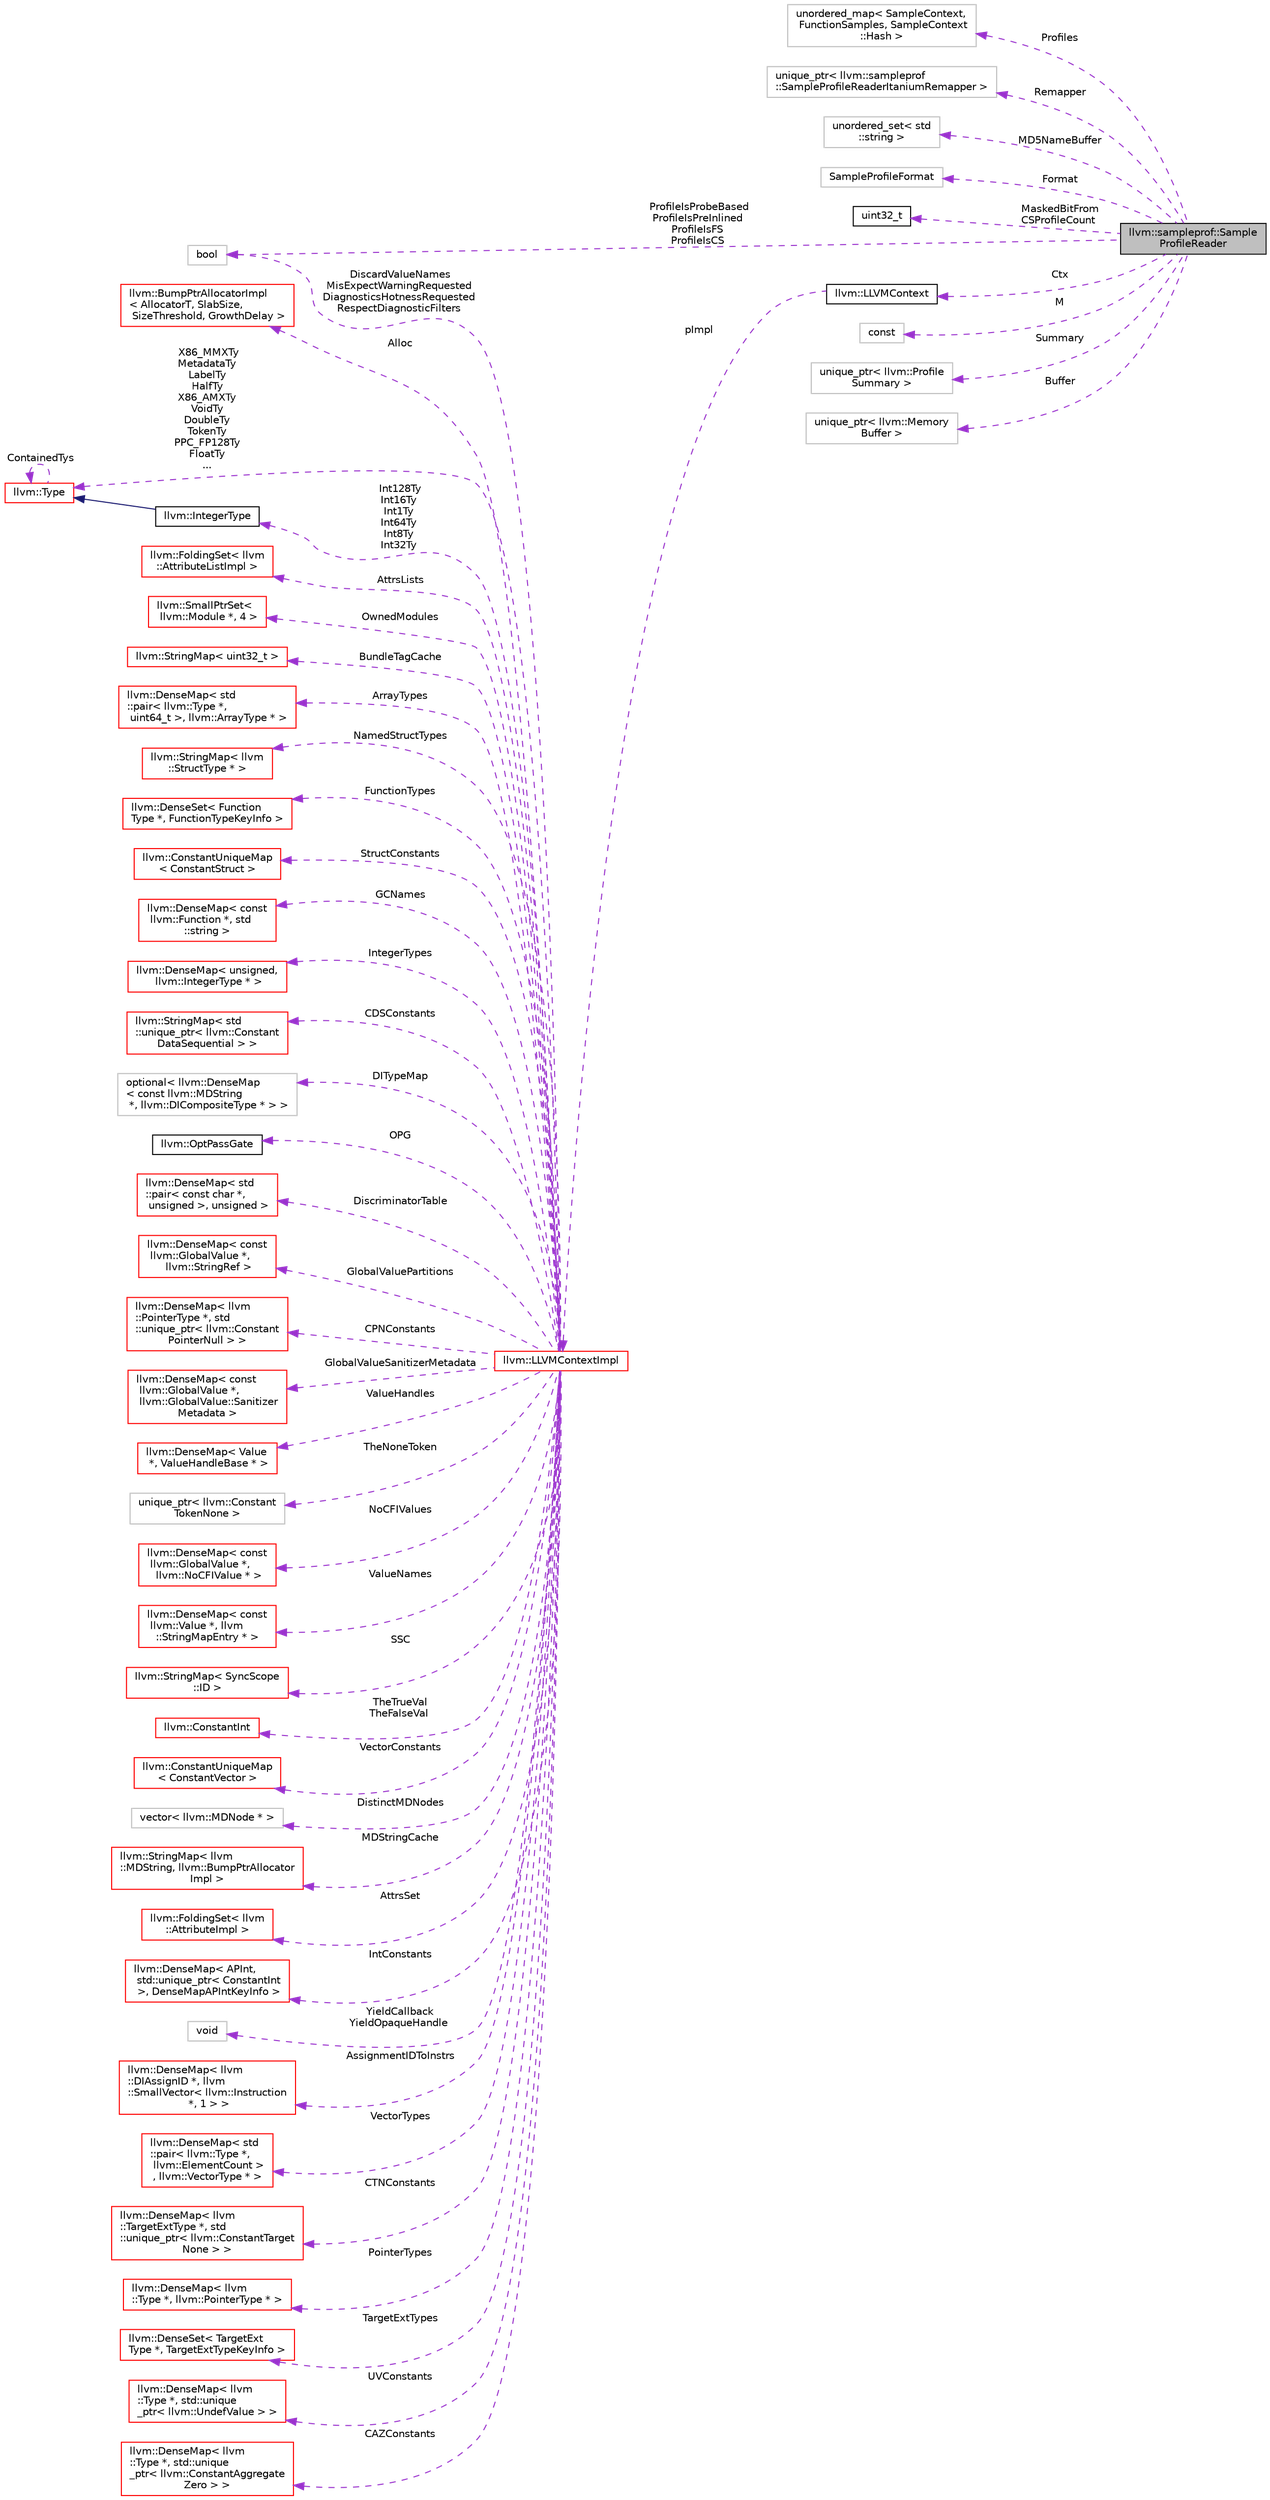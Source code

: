 digraph "llvm::sampleprof::SampleProfileReader"
{
 // LATEX_PDF_SIZE
  bgcolor="transparent";
  edge [fontname="Helvetica",fontsize="10",labelfontname="Helvetica",labelfontsize="10"];
  node [fontname="Helvetica",fontsize="10",shape=record];
  rankdir="LR";
  Node1 [label="llvm::sampleprof::Sample\lProfileReader",height=0.2,width=0.4,color="black", fillcolor="grey75", style="filled", fontcolor="black",tooltip="Sample-based profile reader."];
  Node2 -> Node1 [dir="back",color="darkorchid3",fontsize="10",style="dashed",label=" Profiles" ,fontname="Helvetica"];
  Node2 [label="unordered_map\< SampleContext,\l FunctionSamples, SampleContext\l::Hash \>",height=0.2,width=0.4,color="grey75",tooltip=" "];
  Node3 -> Node1 [dir="back",color="darkorchid3",fontsize="10",style="dashed",label=" Remapper" ,fontname="Helvetica"];
  Node3 [label="unique_ptr\< llvm::sampleprof\l::SampleProfileReaderItaniumRemapper \>",height=0.2,width=0.4,color="grey75",tooltip=" "];
  Node4 -> Node1 [dir="back",color="darkorchid3",fontsize="10",style="dashed",label=" MD5NameBuffer" ,fontname="Helvetica"];
  Node4 [label="unordered_set\< std\l::string \>",height=0.2,width=0.4,color="grey75",tooltip=" "];
  Node5 -> Node1 [dir="back",color="darkorchid3",fontsize="10",style="dashed",label=" Format" ,fontname="Helvetica"];
  Node5 [label="SampleProfileFormat",height=0.2,width=0.4,color="grey75",tooltip=" "];
  Node6 -> Node1 [dir="back",color="darkorchid3",fontsize="10",style="dashed",label=" MaskedBitFrom\nCSProfileCount" ,fontname="Helvetica"];
  Node6 [label="uint32_t",height=0.2,width=0.4,color="black",URL="$classuint32__t.html",tooltip=" "];
  Node7 -> Node1 [dir="back",color="darkorchid3",fontsize="10",style="dashed",label=" ProfileIsProbeBased\nProfileIsPreInlined\nProfileIsFS\nProfileIsCS" ,fontname="Helvetica"];
  Node7 [label="bool",height=0.2,width=0.4,color="grey75",tooltip=" "];
  Node8 -> Node1 [dir="back",color="darkorchid3",fontsize="10",style="dashed",label=" Ctx" ,fontname="Helvetica"];
  Node8 [label="llvm::LLVMContext",height=0.2,width=0.4,color="black",URL="$classllvm_1_1LLVMContext.html",tooltip="This is an important class for using LLVM in a threaded context."];
  Node9 -> Node8 [dir="back",color="darkorchid3",fontsize="10",style="dashed",label=" pImpl" ,fontname="Helvetica"];
  Node9 [label="llvm::LLVMContextImpl",height=0.2,width=0.4,color="red",URL="$classllvm_1_1LLVMContextImpl.html",tooltip=" "];
  Node10 -> Node9 [dir="back",color="darkorchid3",fontsize="10",style="dashed",label=" Alloc" ,fontname="Helvetica"];
  Node10 [label="llvm::BumpPtrAllocatorImpl\l\< AllocatorT, SlabSize,\l SizeThreshold, GrowthDelay \>",height=0.2,width=0.4,color="red",URL="$classllvm_1_1BumpPtrAllocatorImpl.html",tooltip="Allocate memory in an ever growing pool, as if by bump-pointer."];
  Node18 -> Node9 [dir="back",color="darkorchid3",fontsize="10",style="dashed",label=" X86_MMXTy\nMetadataTy\nLabelTy\nHalfTy\nX86_AMXTy\nVoidTy\nDoubleTy\nTokenTy\nPPC_FP128Ty\nFloatTy\n..." ,fontname="Helvetica"];
  Node18 [label="llvm::Type",height=0.2,width=0.4,color="red",URL="$classllvm_1_1Type.html",tooltip="The instances of the Type class are immutable: once they are created, they are never changed."];
  Node18 -> Node18 [dir="back",color="darkorchid3",fontsize="10",style="dashed",label=" ContainedTys" ,fontname="Helvetica"];
  Node20 -> Node9 [dir="back",color="darkorchid3",fontsize="10",style="dashed",label=" AttrsLists" ,fontname="Helvetica"];
  Node20 [label="llvm::FoldingSet\< llvm\l::AttributeListImpl \>",height=0.2,width=0.4,color="red",URL="$classllvm_1_1FoldingSet.html",tooltip=" "];
  Node27 -> Node9 [dir="back",color="darkorchid3",fontsize="10",style="dashed",label=" OwnedModules" ,fontname="Helvetica"];
  Node27 [label="llvm::SmallPtrSet\<\l llvm::Module *, 4 \>",height=0.2,width=0.4,color="red",URL="$classllvm_1_1SmallPtrSet.html",tooltip=" "];
  Node34 -> Node9 [dir="back",color="darkorchid3",fontsize="10",style="dashed",label=" BundleTagCache" ,fontname="Helvetica"];
  Node34 [label="llvm::StringMap\< uint32_t \>",height=0.2,width=0.4,color="red",URL="$classllvm_1_1StringMap.html",tooltip=" "];
  Node39 -> Node9 [dir="back",color="darkorchid3",fontsize="10",style="dashed",label=" ArrayTypes" ,fontname="Helvetica"];
  Node39 [label="llvm::DenseMap\< std\l::pair\< llvm::Type *,\l uint64_t \>, llvm::ArrayType * \>",height=0.2,width=0.4,color="red",URL="$classllvm_1_1DenseMap.html",tooltip=" "];
  Node44 -> Node9 [dir="back",color="darkorchid3",fontsize="10",style="dashed",label=" NamedStructTypes" ,fontname="Helvetica"];
  Node44 [label="llvm::StringMap\< llvm\l::StructType * \>",height=0.2,width=0.4,color="red",URL="$classllvm_1_1StringMap.html",tooltip=" "];
  Node45 -> Node9 [dir="back",color="darkorchid3",fontsize="10",style="dashed",label=" FunctionTypes" ,fontname="Helvetica"];
  Node45 [label="llvm::DenseSet\< Function\lType *, FunctionTypeKeyInfo \>",height=0.2,width=0.4,color="red",URL="$classllvm_1_1DenseSet.html",tooltip=" "];
  Node50 -> Node9 [dir="back",color="darkorchid3",fontsize="10",style="dashed",label=" StructConstants" ,fontname="Helvetica"];
  Node50 [label="llvm::ConstantUniqueMap\l\< ConstantStruct \>",height=0.2,width=0.4,color="red",URL="$classllvm_1_1ConstantUniqueMap.html",tooltip=" "];
  Node52 -> Node9 [dir="back",color="darkorchid3",fontsize="10",style="dashed",label=" GCNames" ,fontname="Helvetica"];
  Node52 [label="llvm::DenseMap\< const\l llvm::Function *, std\l::string \>",height=0.2,width=0.4,color="red",URL="$classllvm_1_1DenseMap.html",tooltip=" "];
  Node54 -> Node9 [dir="back",color="darkorchid3",fontsize="10",style="dashed",label=" IntegerTypes" ,fontname="Helvetica"];
  Node54 [label="llvm::DenseMap\< unsigned,\l llvm::IntegerType * \>",height=0.2,width=0.4,color="red",URL="$classllvm_1_1DenseMap.html",tooltip=" "];
  Node56 -> Node9 [dir="back",color="darkorchid3",fontsize="10",style="dashed",label=" CDSConstants" ,fontname="Helvetica"];
  Node56 [label="llvm::StringMap\< std\l::unique_ptr\< llvm::Constant\lDataSequential \> \>",height=0.2,width=0.4,color="red",URL="$classllvm_1_1StringMap.html",tooltip=" "];
  Node57 -> Node9 [dir="back",color="darkorchid3",fontsize="10",style="dashed",label=" DITypeMap" ,fontname="Helvetica"];
  Node57 [label="optional\< llvm::DenseMap\l\< const llvm::MDString\l *, llvm::DICompositeType * \> \>",height=0.2,width=0.4,color="grey75",tooltip=" "];
  Node58 -> Node9 [dir="back",color="darkorchid3",fontsize="10",style="dashed",label=" OPG" ,fontname="Helvetica"];
  Node58 [label="llvm::OptPassGate",height=0.2,width=0.4,color="black",URL="$classllvm_1_1OptPassGate.html",tooltip="Extensions to this class implement mechanisms to disable passes and individual optimizations at compi..."];
  Node59 -> Node9 [dir="back",color="darkorchid3",fontsize="10",style="dashed",label=" DiscriminatorTable" ,fontname="Helvetica"];
  Node59 [label="llvm::DenseMap\< std\l::pair\< const char *,\l unsigned \>, unsigned \>",height=0.2,width=0.4,color="red",URL="$classllvm_1_1DenseMap.html",tooltip=" "];
  Node61 -> Node9 [dir="back",color="darkorchid3",fontsize="10",style="dashed",label=" GlobalValuePartitions" ,fontname="Helvetica"];
  Node61 [label="llvm::DenseMap\< const\l llvm::GlobalValue *,\l llvm::StringRef \>",height=0.2,width=0.4,color="red",URL="$classllvm_1_1DenseMap.html",tooltip=" "];
  Node63 -> Node9 [dir="back",color="darkorchid3",fontsize="10",style="dashed",label=" CPNConstants" ,fontname="Helvetica"];
  Node63 [label="llvm::DenseMap\< llvm\l::PointerType *, std\l::unique_ptr\< llvm::Constant\lPointerNull \> \>",height=0.2,width=0.4,color="red",URL="$classllvm_1_1DenseMap.html",tooltip=" "];
  Node65 -> Node9 [dir="back",color="darkorchid3",fontsize="10",style="dashed",label=" GlobalValueSanitizerMetadata" ,fontname="Helvetica"];
  Node65 [label="llvm::DenseMap\< const\l llvm::GlobalValue *,\l llvm::GlobalValue::Sanitizer\lMetadata \>",height=0.2,width=0.4,color="red",URL="$classllvm_1_1DenseMap.html",tooltip=" "];
  Node67 -> Node9 [dir="back",color="darkorchid3",fontsize="10",style="dashed",label=" ValueHandles" ,fontname="Helvetica"];
  Node67 [label="llvm::DenseMap\< Value\l *, ValueHandleBase * \>",height=0.2,width=0.4,color="red",URL="$classllvm_1_1DenseMap.html",tooltip=" "];
  Node69 -> Node9 [dir="back",color="darkorchid3",fontsize="10",style="dashed",label=" TheNoneToken" ,fontname="Helvetica"];
  Node69 [label="unique_ptr\< llvm::Constant\lTokenNone \>",height=0.2,width=0.4,color="grey75",tooltip=" "];
  Node70 -> Node9 [dir="back",color="darkorchid3",fontsize="10",style="dashed",label=" NoCFIValues" ,fontname="Helvetica"];
  Node70 [label="llvm::DenseMap\< const\l llvm::GlobalValue *,\l llvm::NoCFIValue * \>",height=0.2,width=0.4,color="red",URL="$classllvm_1_1DenseMap.html",tooltip=" "];
  Node72 -> Node9 [dir="back",color="darkorchid3",fontsize="10",style="dashed",label=" ValueNames" ,fontname="Helvetica"];
  Node72 [label="llvm::DenseMap\< const\l llvm::Value *, llvm\l::StringMapEntry * \>",height=0.2,width=0.4,color="red",URL="$classllvm_1_1DenseMap.html",tooltip=" "];
  Node74 -> Node9 [dir="back",color="darkorchid3",fontsize="10",style="dashed",label=" SSC" ,fontname="Helvetica"];
  Node74 [label="llvm::StringMap\< SyncScope\l::ID \>",height=0.2,width=0.4,color="red",URL="$classllvm_1_1StringMap.html",tooltip=" "];
  Node75 -> Node9 [dir="back",color="darkorchid3",fontsize="10",style="dashed",label=" TheTrueVal\nTheFalseVal" ,fontname="Helvetica"];
  Node75 [label="llvm::ConstantInt",height=0.2,width=0.4,color="red",URL="$classllvm_1_1ConstantInt.html",tooltip="This is the shared class of boolean and integer constants."];
  Node81 -> Node9 [dir="back",color="darkorchid3",fontsize="10",style="dashed",label=" VectorConstants" ,fontname="Helvetica"];
  Node81 [label="llvm::ConstantUniqueMap\l\< ConstantVector \>",height=0.2,width=0.4,color="red",URL="$classllvm_1_1ConstantUniqueMap.html",tooltip=" "];
  Node82 -> Node9 [dir="back",color="darkorchid3",fontsize="10",style="dashed",label=" DistinctMDNodes" ,fontname="Helvetica"];
  Node82 [label="vector\< llvm::MDNode * \>",height=0.2,width=0.4,color="grey75",tooltip=" "];
  Node83 -> Node9 [dir="back",color="darkorchid3",fontsize="10",style="dashed",label=" MDStringCache" ,fontname="Helvetica"];
  Node83 [label="llvm::StringMap\< llvm\l::MDString, llvm::BumpPtrAllocator\lImpl \>",height=0.2,width=0.4,color="red",URL="$classllvm_1_1StringMap.html",tooltip=" "];
  Node85 -> Node9 [dir="back",color="darkorchid3",fontsize="10",style="dashed",label=" AttrsSet" ,fontname="Helvetica"];
  Node85 [label="llvm::FoldingSet\< llvm\l::AttributeImpl \>",height=0.2,width=0.4,color="red",URL="$classllvm_1_1FoldingSet.html",tooltip=" "];
  Node87 -> Node9 [dir="back",color="darkorchid3",fontsize="10",style="dashed",label=" IntConstants" ,fontname="Helvetica"];
  Node87 [label="llvm::DenseMap\< APInt,\l std::unique_ptr\< ConstantInt\l \>, DenseMapAPIntKeyInfo \>",height=0.2,width=0.4,color="red",URL="$classllvm_1_1DenseMap.html",tooltip=" "];
  Node23 -> Node9 [dir="back",color="darkorchid3",fontsize="10",style="dashed",label=" YieldCallback\nYieldOpaqueHandle" ,fontname="Helvetica"];
  Node23 [label="void",height=0.2,width=0.4,color="grey75",tooltip=" "];
  Node89 -> Node9 [dir="back",color="darkorchid3",fontsize="10",style="dashed",label=" AssignmentIDToInstrs" ,fontname="Helvetica"];
  Node89 [label="llvm::DenseMap\< llvm\l::DIAssignID *, llvm\l::SmallVector\< llvm::Instruction\l *, 1 \> \>",height=0.2,width=0.4,color="red",URL="$classllvm_1_1DenseMap.html",tooltip=" "];
  Node91 -> Node9 [dir="back",color="darkorchid3",fontsize="10",style="dashed",label=" VectorTypes" ,fontname="Helvetica"];
  Node91 [label="llvm::DenseMap\< std\l::pair\< llvm::Type *,\l llvm::ElementCount \>\l, llvm::VectorType * \>",height=0.2,width=0.4,color="red",URL="$classllvm_1_1DenseMap.html",tooltip=" "];
  Node93 -> Node9 [dir="back",color="darkorchid3",fontsize="10",style="dashed",label=" CTNConstants" ,fontname="Helvetica"];
  Node93 [label="llvm::DenseMap\< llvm\l::TargetExtType *, std\l::unique_ptr\< llvm::ConstantTarget\lNone \> \>",height=0.2,width=0.4,color="red",URL="$classllvm_1_1DenseMap.html",tooltip=" "];
  Node95 -> Node9 [dir="back",color="darkorchid3",fontsize="10",style="dashed",label=" PointerTypes" ,fontname="Helvetica"];
  Node95 [label="llvm::DenseMap\< llvm\l::Type *, llvm::PointerType * \>",height=0.2,width=0.4,color="red",URL="$classllvm_1_1DenseMap.html",tooltip=" "];
  Node97 -> Node9 [dir="back",color="darkorchid3",fontsize="10",style="dashed",label=" TargetExtTypes" ,fontname="Helvetica"];
  Node97 [label="llvm::DenseSet\< TargetExt\lType *, TargetExtTypeKeyInfo \>",height=0.2,width=0.4,color="red",URL="$classllvm_1_1DenseSet.html",tooltip=" "];
  Node99 -> Node9 [dir="back",color="darkorchid3",fontsize="10",style="dashed",label=" Int128Ty\nInt16Ty\nInt1Ty\nInt64Ty\nInt8Ty\nInt32Ty" ,fontname="Helvetica"];
  Node99 [label="llvm::IntegerType",height=0.2,width=0.4,color="black",URL="$classllvm_1_1IntegerType.html",tooltip="Class to represent integer types."];
  Node18 -> Node99 [dir="back",color="midnightblue",fontsize="10",style="solid",fontname="Helvetica"];
  Node100 -> Node9 [dir="back",color="darkorchid3",fontsize="10",style="dashed",label=" UVConstants" ,fontname="Helvetica"];
  Node100 [label="llvm::DenseMap\< llvm\l::Type *, std::unique\l_ptr\< llvm::UndefValue \> \>",height=0.2,width=0.4,color="red",URL="$classllvm_1_1DenseMap.html",tooltip=" "];
  Node102 -> Node9 [dir="back",color="darkorchid3",fontsize="10",style="dashed",label=" CAZConstants" ,fontname="Helvetica"];
  Node102 [label="llvm::DenseMap\< llvm\l::Type *, std::unique\l_ptr\< llvm::ConstantAggregate\lZero \> \>",height=0.2,width=0.4,color="red",URL="$classllvm_1_1DenseMap.html",tooltip=" "];
  Node7 -> Node9 [dir="back",color="darkorchid3",fontsize="10",style="dashed",label=" DiscardValueNames\nMisExpectWarningRequested\nDiagnosticsHotnessRequested\nRespectDiagnosticFilters" ,fontname="Helvetica"];
  Node31 -> Node1 [dir="back",color="darkorchid3",fontsize="10",style="dashed",label=" M" ,fontname="Helvetica"];
  Node31 [label="const",height=0.2,width=0.4,color="grey75",tooltip=" "];
  Node138 -> Node1 [dir="back",color="darkorchid3",fontsize="10",style="dashed",label=" Summary" ,fontname="Helvetica"];
  Node138 [label="unique_ptr\< llvm::Profile\lSummary \>",height=0.2,width=0.4,color="grey75",tooltip=" "];
  Node139 -> Node1 [dir="back",color="darkorchid3",fontsize="10",style="dashed",label=" Buffer" ,fontname="Helvetica"];
  Node139 [label="unique_ptr\< llvm::Memory\lBuffer \>",height=0.2,width=0.4,color="grey75",tooltip=" "];
}
